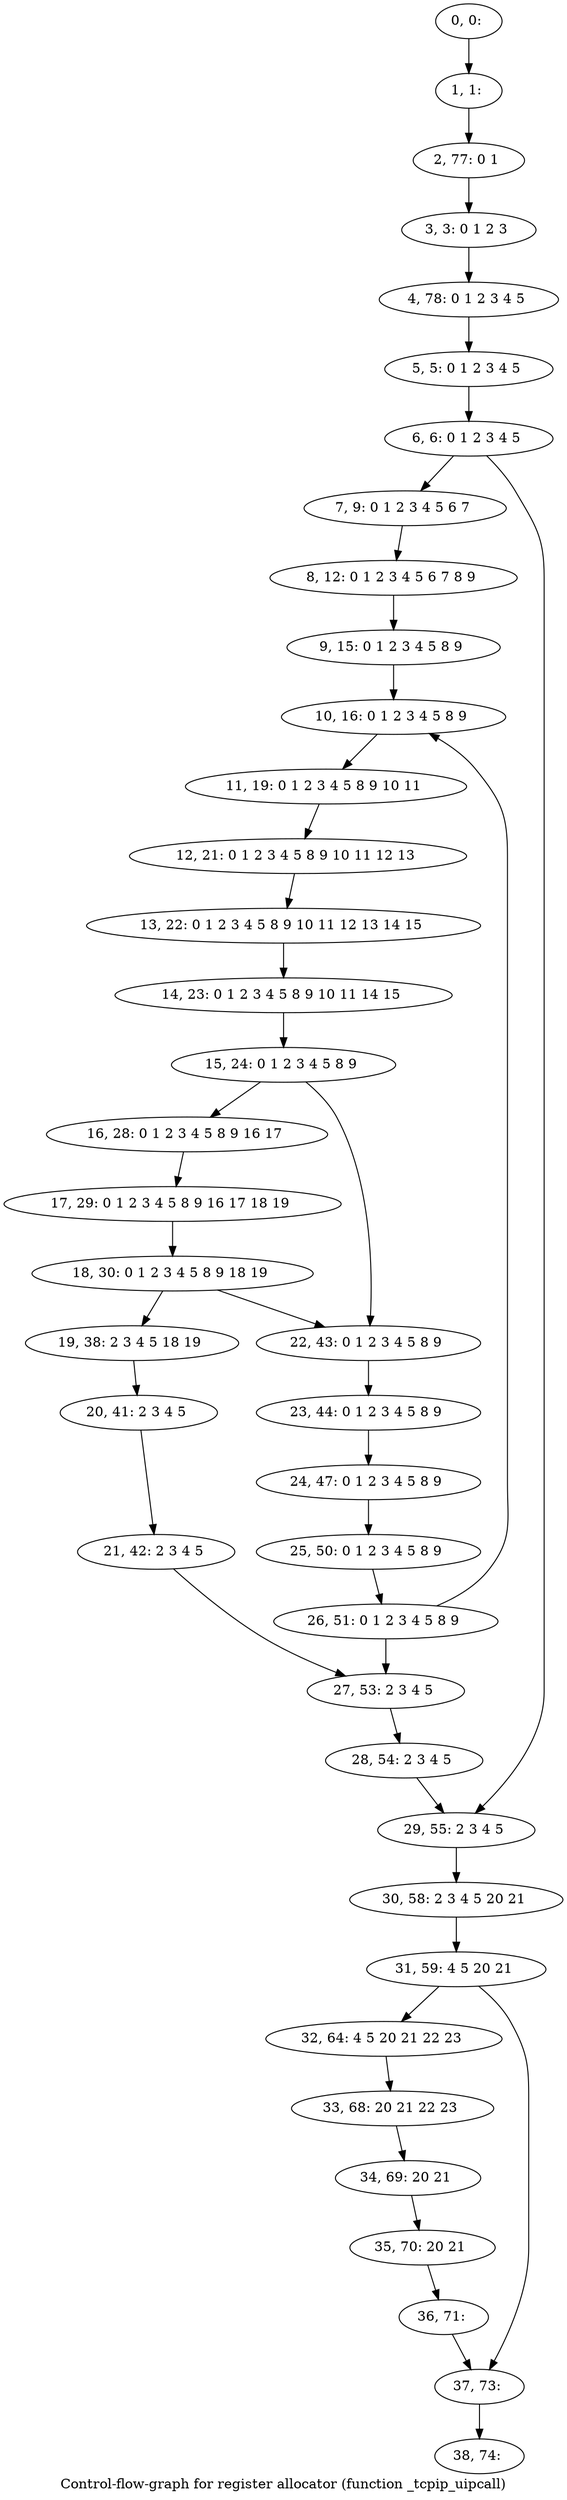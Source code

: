 digraph G {
graph [label="Control-flow-graph for register allocator (function _tcpip_uipcall)"]
0[label="0, 0: "];
1[label="1, 1: "];
2[label="2, 77: 0 1 "];
3[label="3, 3: 0 1 2 3 "];
4[label="4, 78: 0 1 2 3 4 5 "];
5[label="5, 5: 0 1 2 3 4 5 "];
6[label="6, 6: 0 1 2 3 4 5 "];
7[label="7, 9: 0 1 2 3 4 5 6 7 "];
8[label="8, 12: 0 1 2 3 4 5 6 7 8 9 "];
9[label="9, 15: 0 1 2 3 4 5 8 9 "];
10[label="10, 16: 0 1 2 3 4 5 8 9 "];
11[label="11, 19: 0 1 2 3 4 5 8 9 10 11 "];
12[label="12, 21: 0 1 2 3 4 5 8 9 10 11 12 13 "];
13[label="13, 22: 0 1 2 3 4 5 8 9 10 11 12 13 14 15 "];
14[label="14, 23: 0 1 2 3 4 5 8 9 10 11 14 15 "];
15[label="15, 24: 0 1 2 3 4 5 8 9 "];
16[label="16, 28: 0 1 2 3 4 5 8 9 16 17 "];
17[label="17, 29: 0 1 2 3 4 5 8 9 16 17 18 19 "];
18[label="18, 30: 0 1 2 3 4 5 8 9 18 19 "];
19[label="19, 38: 2 3 4 5 18 19 "];
20[label="20, 41: 2 3 4 5 "];
21[label="21, 42: 2 3 4 5 "];
22[label="22, 43: 0 1 2 3 4 5 8 9 "];
23[label="23, 44: 0 1 2 3 4 5 8 9 "];
24[label="24, 47: 0 1 2 3 4 5 8 9 "];
25[label="25, 50: 0 1 2 3 4 5 8 9 "];
26[label="26, 51: 0 1 2 3 4 5 8 9 "];
27[label="27, 53: 2 3 4 5 "];
28[label="28, 54: 2 3 4 5 "];
29[label="29, 55: 2 3 4 5 "];
30[label="30, 58: 2 3 4 5 20 21 "];
31[label="31, 59: 4 5 20 21 "];
32[label="32, 64: 4 5 20 21 22 23 "];
33[label="33, 68: 20 21 22 23 "];
34[label="34, 69: 20 21 "];
35[label="35, 70: 20 21 "];
36[label="36, 71: "];
37[label="37, 73: "];
38[label="38, 74: "];
0->1 ;
1->2 ;
2->3 ;
3->4 ;
4->5 ;
5->6 ;
6->7 ;
6->29 ;
7->8 ;
8->9 ;
9->10 ;
10->11 ;
11->12 ;
12->13 ;
13->14 ;
14->15 ;
15->16 ;
15->22 ;
16->17 ;
17->18 ;
18->19 ;
18->22 ;
19->20 ;
20->21 ;
21->27 ;
22->23 ;
23->24 ;
24->25 ;
25->26 ;
26->27 ;
26->10 ;
27->28 ;
28->29 ;
29->30 ;
30->31 ;
31->32 ;
31->37 ;
32->33 ;
33->34 ;
34->35 ;
35->36 ;
36->37 ;
37->38 ;
}
